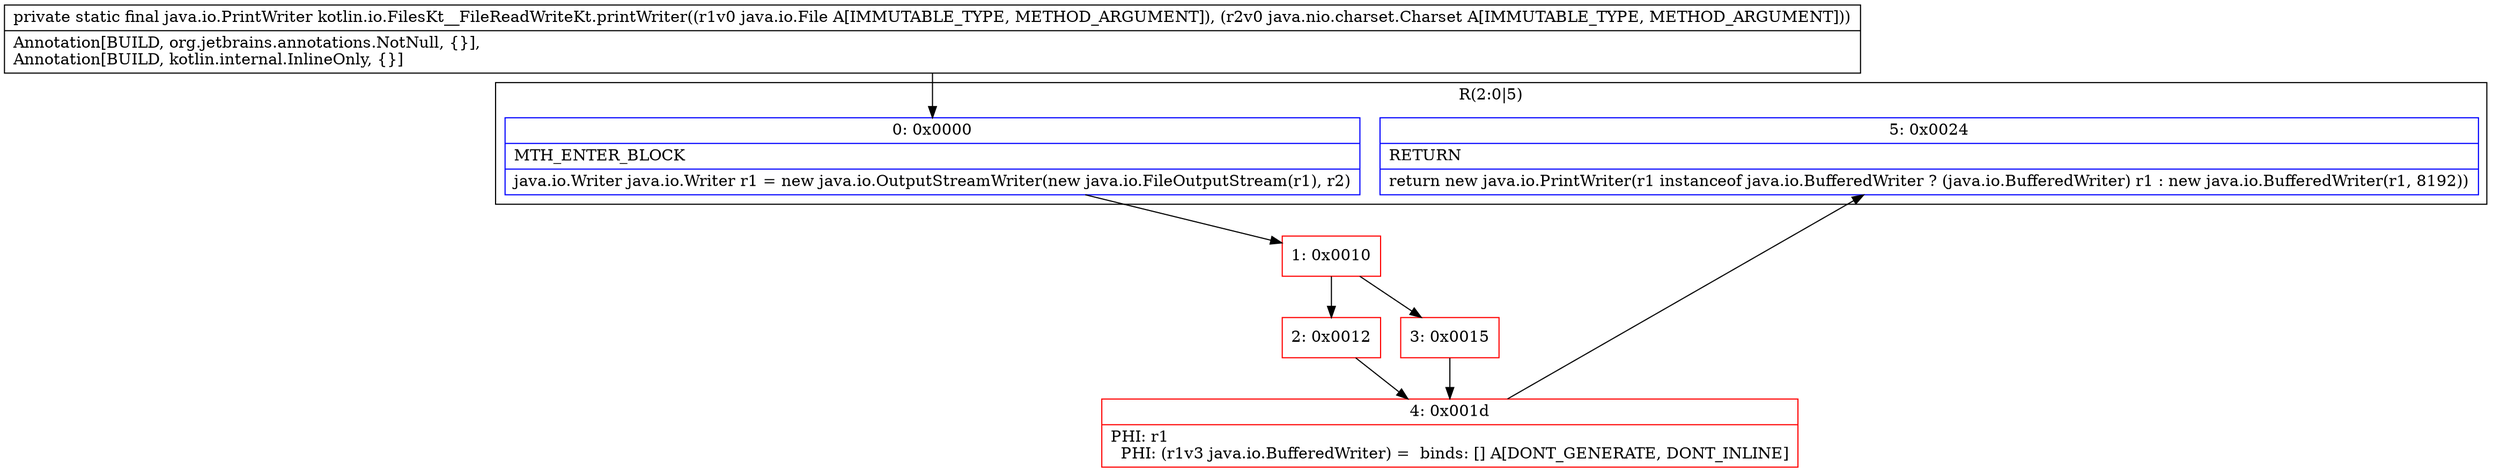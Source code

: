 digraph "CFG forkotlin.io.FilesKt__FileReadWriteKt.printWriter(Ljava\/io\/File;Ljava\/nio\/charset\/Charset;)Ljava\/io\/PrintWriter;" {
subgraph cluster_Region_399212723 {
label = "R(2:0|5)";
node [shape=record,color=blue];
Node_0 [shape=record,label="{0\:\ 0x0000|MTH_ENTER_BLOCK\l|java.io.Writer java.io.Writer r1 = new java.io.OutputStreamWriter(new java.io.FileOutputStream(r1), r2)\l}"];
Node_5 [shape=record,label="{5\:\ 0x0024|RETURN\l|return new java.io.PrintWriter(r1 instanceof java.io.BufferedWriter ? (java.io.BufferedWriter) r1 : new java.io.BufferedWriter(r1, 8192))\l}"];
}
Node_1 [shape=record,color=red,label="{1\:\ 0x0010}"];
Node_2 [shape=record,color=red,label="{2\:\ 0x0012}"];
Node_3 [shape=record,color=red,label="{3\:\ 0x0015}"];
Node_4 [shape=record,color=red,label="{4\:\ 0x001d|PHI: r1 \l  PHI: (r1v3 java.io.BufferedWriter) =  binds: [] A[DONT_GENERATE, DONT_INLINE]\l}"];
MethodNode[shape=record,label="{private static final java.io.PrintWriter kotlin.io.FilesKt__FileReadWriteKt.printWriter((r1v0 java.io.File A[IMMUTABLE_TYPE, METHOD_ARGUMENT]), (r2v0 java.nio.charset.Charset A[IMMUTABLE_TYPE, METHOD_ARGUMENT]))  | Annotation[BUILD, org.jetbrains.annotations.NotNull, \{\}], \lAnnotation[BUILD, kotlin.internal.InlineOnly, \{\}]\l}"];
MethodNode -> Node_0;
Node_0 -> Node_1;
Node_1 -> Node_2;
Node_1 -> Node_3;
Node_2 -> Node_4;
Node_3 -> Node_4;
Node_4 -> Node_5;
}

